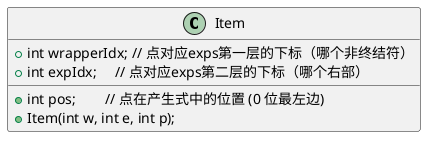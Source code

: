@startuml

class Item {
    +int wrapperIdx; // 点对应exps第一层的下标（哪个非终结符）
    +int expIdx;     // 点对应exps第二层的下标（哪个右部）
    +int pos;        // 点在产生式中的位置 (0 位最左边)
    +Item(int w, int e, int p);
}

@enduml